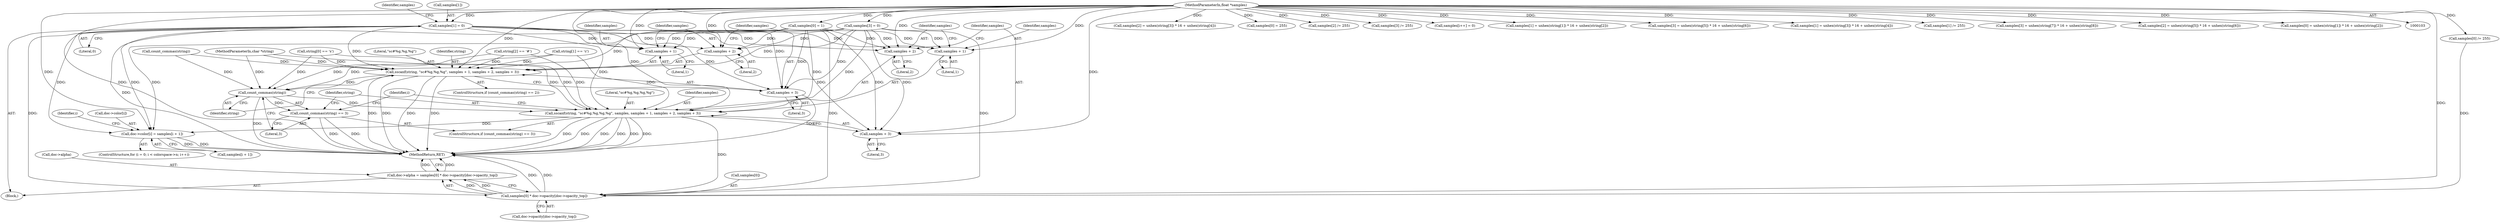 digraph "0_ghostscript_60dabde18d7fe12b19da8b509bdfee9cc886aafc_0@array" {
"1000131" [label="(Call,samples[1] = 0)"];
"1000108" [label="(MethodParameterIn,float *samples)"];
"1000311" [label="(Call,sscanf(string, \"sc#%g,%g,%g\", samples + 1, samples + 2, samples + 3))"];
"1000325" [label="(Call,count_commas(string))"];
"1000324" [label="(Call,count_commas(string) == 3)"];
"1000328" [label="(Call,sscanf(string, \"sc#%g,%g,%g,%g\", samples, samples + 1, samples + 2, samples + 3))"];
"1000511" [label="(Call,doc->color[i] = samples[i + 1])"];
"1000526" [label="(Call,samples[0] * doc->opacity[doc->opacity_top])"];
"1000522" [label="(Call,doc->alpha = samples[0] * doc->opacity[doc->opacity_top])"];
"1000314" [label="(Call,samples + 1)"];
"1000317" [label="(Call,samples + 2)"];
"1000320" [label="(Call,samples + 3)"];
"1000332" [label="(Call,samples + 1)"];
"1000335" [label="(Call,samples + 2)"];
"1000338" [label="(Call,samples + 3)"];
"1000306" [label="(ControlStructure,if (count_commas(string) == 2))"];
"1000138" [label="(Identifier,samples)"];
"1000318" [label="(Identifier,samples)"];
"1000322" [label="(Literal,3)"];
"1000126" [label="(Call,samples[0] = 1)"];
"1000236" [label="(Call,samples[2] = unhex(string[3]) * 16 + unhex(string[4]))"];
"1000330" [label="(Literal,\"sc#%g,%g,%g,%g\")"];
"1000333" [label="(Identifier,samples)"];
"1000502" [label="(Identifier,i)"];
"1000340" [label="(Literal,3)"];
"1000313" [label="(Literal,\"sc#%g,%g,%g\")"];
"1000216" [label="(Call,samples[0] = 255)"];
"1000276" [label="(Call,samples[2] /= 255)"];
"1000517" [label="(Call,samples[i + 1])"];
"1000527" [label="(Call,samples[0])"];
"1000329" [label="(Identifier,string)"];
"1000281" [label="(Call,samples[3] /= 255)"];
"1000522" [label="(Call,doc->alpha = samples[0] * doc->opacity[doc->opacity_top])"];
"1000317" [label="(Call,samples + 2)"];
"1000510" [label="(Identifier,i)"];
"1000326" [label="(Identifier,string)"];
"1000433" [label="(Call,samples[i++] = 0)"];
"1000319" [label="(Literal,2)"];
"1000132" [label="(Call,samples[1])"];
"1000335" [label="(Call,samples + 2)"];
"1000106" [label="(MethodParameterIn,char *string)"];
"1000336" [label="(Identifier,samples)"];
"1000221" [label="(Call,samples[1] = unhex(string[1]) * 16 + unhex(string[2]))"];
"1000251" [label="(Call,samples[3] = unhex(string[5]) * 16 + unhex(string[6]))"];
"1000512" [label="(Call,doc->color[i])"];
"1000324" [label="(Call,count_commas(string) == 3)"];
"1000314" [label="(Call,samples + 1)"];
"1000266" [label="(Call,samples[0] /= 255)"];
"1000169" [label="(Call,samples[1] = unhex(string[3]) * 16 + unhex(string[4]))"];
"1000271" [label="(Call,samples[1] /= 255)"];
"1000325" [label="(Call,count_commas(string))"];
"1000308" [label="(Call,count_commas(string))"];
"1000131" [label="(Call,samples[1] = 0)"];
"1000334" [label="(Literal,1)"];
"1000135" [label="(Literal,0)"];
"1000199" [label="(Call,samples[3] = unhex(string[7]) * 16 + unhex(string[8]))"];
"1000323" [label="(ControlStructure,if (count_commas(string) == 3))"];
"1000136" [label="(Call,samples[3] = 0)"];
"1000526" [label="(Call,samples[0] * doc->opacity[doc->opacity_top])"];
"1000337" [label="(Literal,2)"];
"1000312" [label="(Identifier,string)"];
"1000311" [label="(Call,sscanf(string, \"sc#%g,%g,%g\", samples + 1, samples + 2, samples + 3))"];
"1000537" [label="(MethodReturn,RET)"];
"1000184" [label="(Call,samples[2] = unhex(string[5]) * 16 + unhex(string[6]))"];
"1000315" [label="(Identifier,samples)"];
"1000321" [label="(Identifier,samples)"];
"1000338" [label="(Call,samples + 3)"];
"1000109" [label="(Block,)"];
"1000154" [label="(Call,samples[0] = unhex(string[1]) * 16 + unhex(string[2]))"];
"1000108" [label="(MethodParameterIn,float *samples)"];
"1000320" [label="(Call,samples + 3)"];
"1000500" [label="(ControlStructure,for (i = 0; i < colorspace->n; i++))"];
"1000316" [label="(Literal,1)"];
"1000530" [label="(Call,doc->opacity[doc->opacity_top])"];
"1000328" [label="(Call,sscanf(string, \"sc#%g,%g,%g,%g\", samples, samples + 1, samples + 2, samples + 3))"];
"1000523" [label="(Call,doc->alpha)"];
"1000300" [label="(Call,string[2] == '#')"];
"1000295" [label="(Call,string[1] == 'c')"];
"1000327" [label="(Literal,3)"];
"1000331" [label="(Identifier,samples)"];
"1000339" [label="(Identifier,samples)"];
"1000332" [label="(Call,samples + 1)"];
"1000511" [label="(Call,doc->color[i] = samples[i + 1])"];
"1000289" [label="(Call,string[0] == 's')"];
"1000131" -> "1000109"  [label="AST: "];
"1000131" -> "1000135"  [label="CFG: "];
"1000132" -> "1000131"  [label="AST: "];
"1000135" -> "1000131"  [label="AST: "];
"1000138" -> "1000131"  [label="CFG: "];
"1000131" -> "1000537"  [label="DDG: "];
"1000108" -> "1000131"  [label="DDG: "];
"1000131" -> "1000311"  [label="DDG: "];
"1000131" -> "1000314"  [label="DDG: "];
"1000131" -> "1000317"  [label="DDG: "];
"1000131" -> "1000320"  [label="DDG: "];
"1000131" -> "1000328"  [label="DDG: "];
"1000131" -> "1000332"  [label="DDG: "];
"1000131" -> "1000335"  [label="DDG: "];
"1000131" -> "1000338"  [label="DDG: "];
"1000131" -> "1000511"  [label="DDG: "];
"1000131" -> "1000526"  [label="DDG: "];
"1000108" -> "1000103"  [label="AST: "];
"1000108" -> "1000537"  [label="DDG: "];
"1000108" -> "1000126"  [label="DDG: "];
"1000108" -> "1000136"  [label="DDG: "];
"1000108" -> "1000154"  [label="DDG: "];
"1000108" -> "1000169"  [label="DDG: "];
"1000108" -> "1000184"  [label="DDG: "];
"1000108" -> "1000199"  [label="DDG: "];
"1000108" -> "1000216"  [label="DDG: "];
"1000108" -> "1000221"  [label="DDG: "];
"1000108" -> "1000236"  [label="DDG: "];
"1000108" -> "1000251"  [label="DDG: "];
"1000108" -> "1000266"  [label="DDG: "];
"1000108" -> "1000271"  [label="DDG: "];
"1000108" -> "1000276"  [label="DDG: "];
"1000108" -> "1000281"  [label="DDG: "];
"1000108" -> "1000311"  [label="DDG: "];
"1000108" -> "1000314"  [label="DDG: "];
"1000108" -> "1000317"  [label="DDG: "];
"1000108" -> "1000320"  [label="DDG: "];
"1000108" -> "1000328"  [label="DDG: "];
"1000108" -> "1000332"  [label="DDG: "];
"1000108" -> "1000335"  [label="DDG: "];
"1000108" -> "1000338"  [label="DDG: "];
"1000108" -> "1000433"  [label="DDG: "];
"1000108" -> "1000511"  [label="DDG: "];
"1000108" -> "1000526"  [label="DDG: "];
"1000311" -> "1000306"  [label="AST: "];
"1000311" -> "1000320"  [label="CFG: "];
"1000312" -> "1000311"  [label="AST: "];
"1000313" -> "1000311"  [label="AST: "];
"1000314" -> "1000311"  [label="AST: "];
"1000317" -> "1000311"  [label="AST: "];
"1000320" -> "1000311"  [label="AST: "];
"1000326" -> "1000311"  [label="CFG: "];
"1000311" -> "1000537"  [label="DDG: "];
"1000311" -> "1000537"  [label="DDG: "];
"1000311" -> "1000537"  [label="DDG: "];
"1000311" -> "1000537"  [label="DDG: "];
"1000308" -> "1000311"  [label="DDG: "];
"1000289" -> "1000311"  [label="DDG: "];
"1000295" -> "1000311"  [label="DDG: "];
"1000300" -> "1000311"  [label="DDG: "];
"1000106" -> "1000311"  [label="DDG: "];
"1000126" -> "1000311"  [label="DDG: "];
"1000136" -> "1000311"  [label="DDG: "];
"1000311" -> "1000325"  [label="DDG: "];
"1000325" -> "1000324"  [label="AST: "];
"1000325" -> "1000326"  [label="CFG: "];
"1000326" -> "1000325"  [label="AST: "];
"1000327" -> "1000325"  [label="CFG: "];
"1000325" -> "1000537"  [label="DDG: "];
"1000325" -> "1000324"  [label="DDG: "];
"1000308" -> "1000325"  [label="DDG: "];
"1000289" -> "1000325"  [label="DDG: "];
"1000295" -> "1000325"  [label="DDG: "];
"1000300" -> "1000325"  [label="DDG: "];
"1000106" -> "1000325"  [label="DDG: "];
"1000325" -> "1000328"  [label="DDG: "];
"1000324" -> "1000323"  [label="AST: "];
"1000324" -> "1000327"  [label="CFG: "];
"1000327" -> "1000324"  [label="AST: "];
"1000329" -> "1000324"  [label="CFG: "];
"1000502" -> "1000324"  [label="CFG: "];
"1000324" -> "1000537"  [label="DDG: "];
"1000324" -> "1000537"  [label="DDG: "];
"1000328" -> "1000323"  [label="AST: "];
"1000328" -> "1000338"  [label="CFG: "];
"1000329" -> "1000328"  [label="AST: "];
"1000330" -> "1000328"  [label="AST: "];
"1000331" -> "1000328"  [label="AST: "];
"1000332" -> "1000328"  [label="AST: "];
"1000335" -> "1000328"  [label="AST: "];
"1000338" -> "1000328"  [label="AST: "];
"1000502" -> "1000328"  [label="CFG: "];
"1000328" -> "1000537"  [label="DDG: "];
"1000328" -> "1000537"  [label="DDG: "];
"1000328" -> "1000537"  [label="DDG: "];
"1000328" -> "1000537"  [label="DDG: "];
"1000328" -> "1000537"  [label="DDG: "];
"1000328" -> "1000537"  [label="DDG: "];
"1000289" -> "1000328"  [label="DDG: "];
"1000295" -> "1000328"  [label="DDG: "];
"1000300" -> "1000328"  [label="DDG: "];
"1000106" -> "1000328"  [label="DDG: "];
"1000126" -> "1000328"  [label="DDG: "];
"1000136" -> "1000328"  [label="DDG: "];
"1000328" -> "1000511"  [label="DDG: "];
"1000328" -> "1000526"  [label="DDG: "];
"1000511" -> "1000500"  [label="AST: "];
"1000511" -> "1000517"  [label="CFG: "];
"1000512" -> "1000511"  [label="AST: "];
"1000517" -> "1000511"  [label="AST: "];
"1000510" -> "1000511"  [label="CFG: "];
"1000511" -> "1000537"  [label="DDG: "];
"1000511" -> "1000537"  [label="DDG: "];
"1000126" -> "1000511"  [label="DDG: "];
"1000136" -> "1000511"  [label="DDG: "];
"1000526" -> "1000522"  [label="AST: "];
"1000526" -> "1000530"  [label="CFG: "];
"1000527" -> "1000526"  [label="AST: "];
"1000530" -> "1000526"  [label="AST: "];
"1000522" -> "1000526"  [label="CFG: "];
"1000526" -> "1000537"  [label="DDG: "];
"1000526" -> "1000537"  [label="DDG: "];
"1000526" -> "1000522"  [label="DDG: "];
"1000526" -> "1000522"  [label="DDG: "];
"1000266" -> "1000526"  [label="DDG: "];
"1000126" -> "1000526"  [label="DDG: "];
"1000136" -> "1000526"  [label="DDG: "];
"1000522" -> "1000109"  [label="AST: "];
"1000523" -> "1000522"  [label="AST: "];
"1000537" -> "1000522"  [label="CFG: "];
"1000522" -> "1000537"  [label="DDG: "];
"1000522" -> "1000537"  [label="DDG: "];
"1000314" -> "1000316"  [label="CFG: "];
"1000315" -> "1000314"  [label="AST: "];
"1000316" -> "1000314"  [label="AST: "];
"1000318" -> "1000314"  [label="CFG: "];
"1000126" -> "1000314"  [label="DDG: "];
"1000136" -> "1000314"  [label="DDG: "];
"1000317" -> "1000319"  [label="CFG: "];
"1000318" -> "1000317"  [label="AST: "];
"1000319" -> "1000317"  [label="AST: "];
"1000321" -> "1000317"  [label="CFG: "];
"1000126" -> "1000317"  [label="DDG: "];
"1000136" -> "1000317"  [label="DDG: "];
"1000320" -> "1000322"  [label="CFG: "];
"1000321" -> "1000320"  [label="AST: "];
"1000322" -> "1000320"  [label="AST: "];
"1000320" -> "1000537"  [label="DDG: "];
"1000126" -> "1000320"  [label="DDG: "];
"1000136" -> "1000320"  [label="DDG: "];
"1000332" -> "1000334"  [label="CFG: "];
"1000333" -> "1000332"  [label="AST: "];
"1000334" -> "1000332"  [label="AST: "];
"1000336" -> "1000332"  [label="CFG: "];
"1000126" -> "1000332"  [label="DDG: "];
"1000136" -> "1000332"  [label="DDG: "];
"1000335" -> "1000337"  [label="CFG: "];
"1000336" -> "1000335"  [label="AST: "];
"1000337" -> "1000335"  [label="AST: "];
"1000339" -> "1000335"  [label="CFG: "];
"1000126" -> "1000335"  [label="DDG: "];
"1000136" -> "1000335"  [label="DDG: "];
"1000338" -> "1000340"  [label="CFG: "];
"1000339" -> "1000338"  [label="AST: "];
"1000340" -> "1000338"  [label="AST: "];
"1000126" -> "1000338"  [label="DDG: "];
"1000136" -> "1000338"  [label="DDG: "];
}
